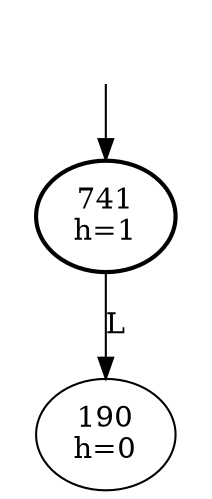 digraph
 {
	Dummy [style=invis];
	Dummy -> 741;
	741 [penwidth=2];

	
      741 [label="741\nh=1"];

      741 -> 190 [label="L"];
      190 [label="190\nh=0"];

}